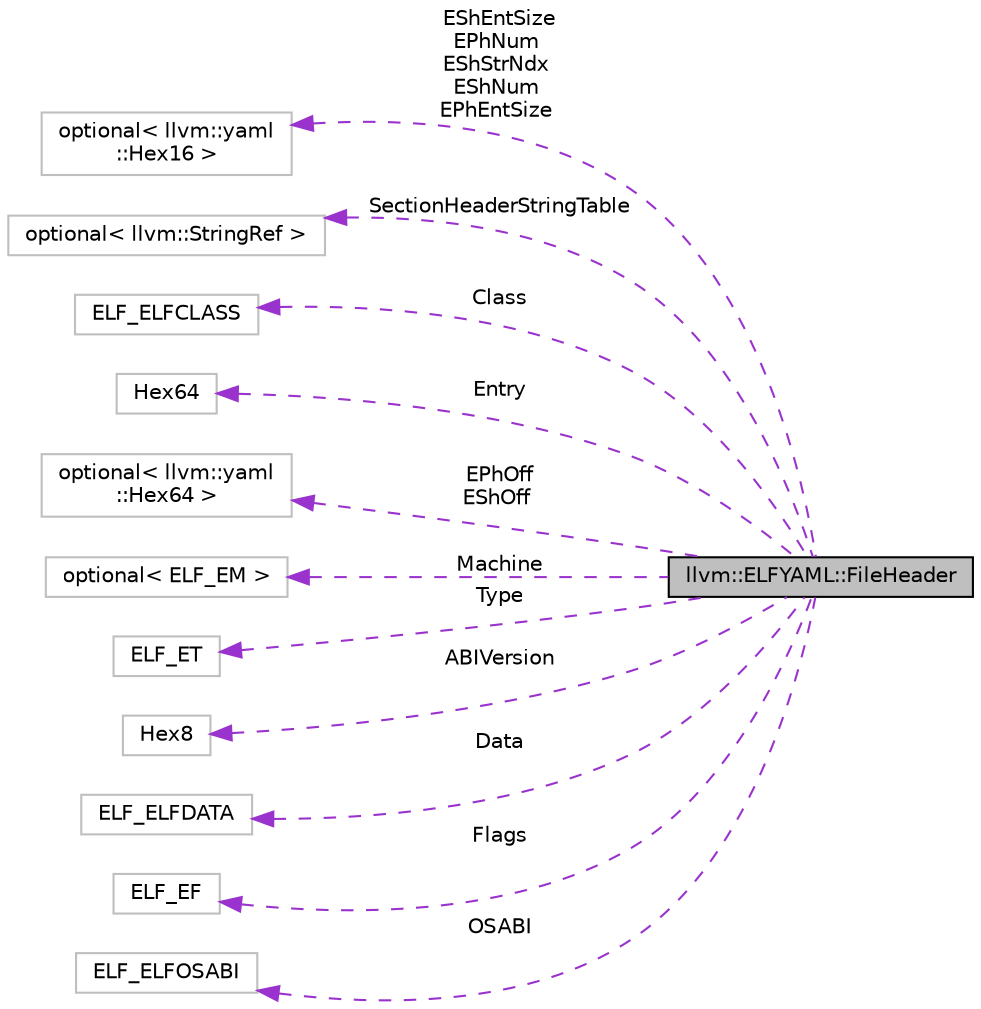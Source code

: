 digraph "llvm::ELFYAML::FileHeader"
{
 // LATEX_PDF_SIZE
  bgcolor="transparent";
  edge [fontname="Helvetica",fontsize="10",labelfontname="Helvetica",labelfontsize="10"];
  node [fontname="Helvetica",fontsize="10",shape=record];
  rankdir="LR";
  Node1 [label="llvm::ELFYAML::FileHeader",height=0.2,width=0.4,color="black", fillcolor="grey75", style="filled", fontcolor="black",tooltip=" "];
  Node2 -> Node1 [dir="back",color="darkorchid3",fontsize="10",style="dashed",label=" EShEntSize\nEPhNum\nEShStrNdx\nEShNum\nEPhEntSize" ,fontname="Helvetica"];
  Node2 [label="optional\< llvm::yaml\l::Hex16 \>",height=0.2,width=0.4,color="grey75",tooltip=" "];
  Node3 -> Node1 [dir="back",color="darkorchid3",fontsize="10",style="dashed",label=" SectionHeaderStringTable" ,fontname="Helvetica"];
  Node3 [label="optional\< llvm::StringRef \>",height=0.2,width=0.4,color="grey75",tooltip=" "];
  Node4 -> Node1 [dir="back",color="darkorchid3",fontsize="10",style="dashed",label=" Class" ,fontname="Helvetica"];
  Node4 [label="ELF_ELFCLASS",height=0.2,width=0.4,color="grey75",tooltip=" "];
  Node5 -> Node1 [dir="back",color="darkorchid3",fontsize="10",style="dashed",label=" Entry" ,fontname="Helvetica"];
  Node5 [label="Hex64",height=0.2,width=0.4,color="grey75",tooltip=" "];
  Node6 -> Node1 [dir="back",color="darkorchid3",fontsize="10",style="dashed",label=" EPhOff\nEShOff" ,fontname="Helvetica"];
  Node6 [label="optional\< llvm::yaml\l::Hex64 \>",height=0.2,width=0.4,color="grey75",tooltip=" "];
  Node7 -> Node1 [dir="back",color="darkorchid3",fontsize="10",style="dashed",label=" Machine" ,fontname="Helvetica"];
  Node7 [label="optional\< ELF_EM \>",height=0.2,width=0.4,color="grey75",tooltip=" "];
  Node8 -> Node1 [dir="back",color="darkorchid3",fontsize="10",style="dashed",label=" Type" ,fontname="Helvetica"];
  Node8 [label="ELF_ET",height=0.2,width=0.4,color="grey75",tooltip=" "];
  Node9 -> Node1 [dir="back",color="darkorchid3",fontsize="10",style="dashed",label=" ABIVersion" ,fontname="Helvetica"];
  Node9 [label="Hex8",height=0.2,width=0.4,color="grey75",tooltip=" "];
  Node10 -> Node1 [dir="back",color="darkorchid3",fontsize="10",style="dashed",label=" Data" ,fontname="Helvetica"];
  Node10 [label="ELF_ELFDATA",height=0.2,width=0.4,color="grey75",tooltip=" "];
  Node11 -> Node1 [dir="back",color="darkorchid3",fontsize="10",style="dashed",label=" Flags" ,fontname="Helvetica"];
  Node11 [label="ELF_EF",height=0.2,width=0.4,color="grey75",tooltip=" "];
  Node12 -> Node1 [dir="back",color="darkorchid3",fontsize="10",style="dashed",label=" OSABI" ,fontname="Helvetica"];
  Node12 [label="ELF_ELFOSABI",height=0.2,width=0.4,color="grey75",tooltip=" "];
}
